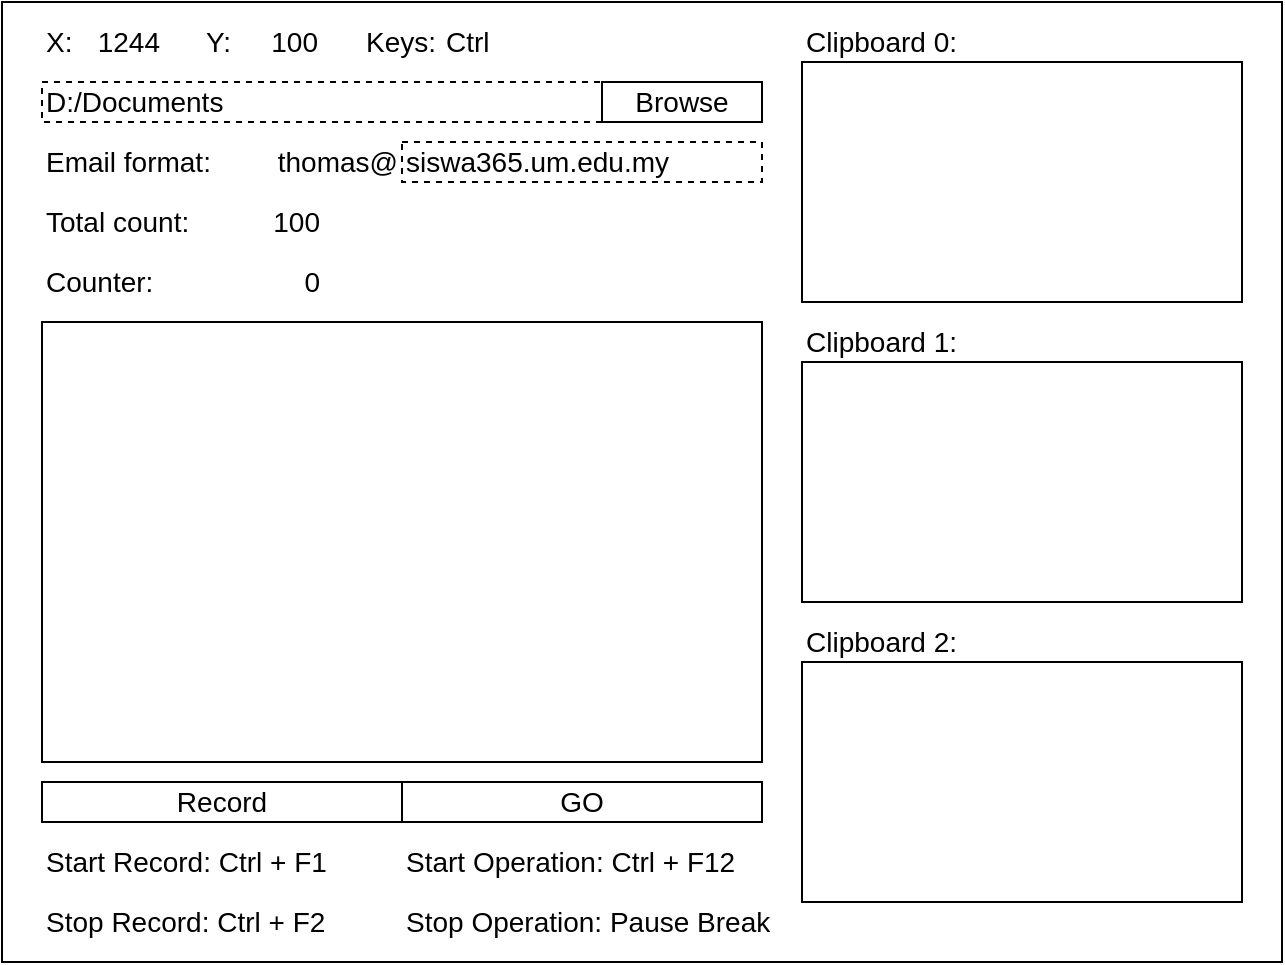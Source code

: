 <mxfile version="13.9.9" type="device"><diagram id="5q8YE5ow1dKqqnMlKBFf" name="Page-1"><mxGraphModel dx="812" dy="441" grid="1" gridSize="10" guides="1" tooltips="1" connect="1" arrows="1" fold="1" page="1" pageScale="1" pageWidth="1600" pageHeight="900" math="0" shadow="0"><root><mxCell id="0"/><mxCell id="1" parent="0"/><mxCell id="KONz0_YcRKRV6tgVOzT6-1" value="" style="rounded=0;whiteSpace=wrap;html=1;fillColor=none;connectable=0;allowArrows=0;" parent="1" vertex="1"><mxGeometry width="640" height="480" as="geometry"/></mxCell><mxCell id="KONz0_YcRKRV6tgVOzT6-2" value="X:" style="text;html=1;strokeColor=none;fillColor=none;align=left;verticalAlign=middle;whiteSpace=wrap;rounded=0;fontSize=14;" parent="1" vertex="1"><mxGeometry x="20" y="10" width="20" height="20" as="geometry"/></mxCell><mxCell id="KONz0_YcRKRV6tgVOzT6-3" value="Y:" style="text;html=1;strokeColor=none;fillColor=none;align=left;verticalAlign=middle;whiteSpace=wrap;rounded=0;fontSize=14;" parent="1" vertex="1"><mxGeometry x="100" y="10" width="20" height="20" as="geometry"/></mxCell><mxCell id="KONz0_YcRKRV6tgVOzT6-4" value="1244" style="text;html=1;strokeColor=none;fillColor=none;align=right;verticalAlign=middle;rounded=0;fontSize=14;" parent="1" vertex="1"><mxGeometry x="40" y="10" width="40" height="20" as="geometry"/></mxCell><mxCell id="KONz0_YcRKRV6tgVOzT6-5" value="100" style="text;html=1;strokeColor=none;fillColor=none;align=right;verticalAlign=middle;whiteSpace=wrap;rounded=0;fontSize=14;" parent="1" vertex="1"><mxGeometry x="120" y="10" width="40" height="20" as="geometry"/></mxCell><mxCell id="KONz0_YcRKRV6tgVOzT6-6" value="Record" style="rounded=0;whiteSpace=wrap;html=1;fillColor=none;fontSize=14;" parent="1" vertex="1"><mxGeometry x="20" y="390" width="180" height="20" as="geometry"/></mxCell><mxCell id="f97dVwqD6YvFXitCKfEQ-1" value="D:/Documents" style="text;html=1;fillColor=none;align=left;verticalAlign=middle;whiteSpace=wrap;rounded=0;fontSize=14;strokeColor=#000000;dashed=1;" parent="1" vertex="1"><mxGeometry x="20" y="40" width="280" height="20" as="geometry"/></mxCell><mxCell id="f97dVwqD6YvFXitCKfEQ-2" value="Browse" style="rounded=0;whiteSpace=wrap;html=1;fillColor=none;fontSize=14;" parent="1" vertex="1"><mxGeometry x="300" y="40" width="80" height="20" as="geometry"/></mxCell><mxCell id="f97dVwqD6YvFXitCKfEQ-3" value="GO" style="rounded=0;whiteSpace=wrap;html=1;fillColor=none;fontSize=14;" parent="1" vertex="1"><mxGeometry x="200" y="390" width="180" height="20" as="geometry"/></mxCell><mxCell id="f97dVwqD6YvFXitCKfEQ-4" value="siswa365.um.edu.my" style="text;html=1;fillColor=none;align=left;verticalAlign=middle;whiteSpace=wrap;rounded=0;fontSize=14;strokeColor=#000000;dashed=1;" parent="1" vertex="1"><mxGeometry x="200" y="70" width="180" height="20" as="geometry"/></mxCell><mxCell id="f97dVwqD6YvFXitCKfEQ-5" value="thomas@" style="text;html=1;strokeColor=none;fillColor=none;align=right;verticalAlign=middle;whiteSpace=wrap;rounded=0;fontSize=14;" parent="1" vertex="1"><mxGeometry x="120" y="70" width="80" height="20" as="geometry"/></mxCell><mxCell id="f97dVwqD6YvFXitCKfEQ-6" value="Email format:" style="text;html=1;strokeColor=none;fillColor=none;align=left;verticalAlign=middle;rounded=0;fontSize=14;" parent="1" vertex="1"><mxGeometry x="20" y="70" width="100" height="20" as="geometry"/></mxCell><mxCell id="f97dVwqD6YvFXitCKfEQ-7" value="" style="rounded=0;whiteSpace=wrap;html=1;strokeColor=#000000;fontSize=14;align=left;" parent="1" vertex="1"><mxGeometry x="20" y="160" width="360" height="220" as="geometry"/></mxCell><mxCell id="f97dVwqD6YvFXitCKfEQ-8" value="Start Record: Ctrl + F1" style="text;html=1;strokeColor=none;fillColor=none;align=left;verticalAlign=middle;rounded=0;fontSize=14;" parent="1" vertex="1"><mxGeometry x="20" y="420" width="180" height="20" as="geometry"/></mxCell><mxCell id="f97dVwqD6YvFXitCKfEQ-9" value="Stop Record: Ctrl + F2" style="text;html=1;strokeColor=none;fillColor=none;align=left;verticalAlign=middle;rounded=0;fontSize=14;" parent="1" vertex="1"><mxGeometry x="20" y="450" width="180" height="20" as="geometry"/></mxCell><mxCell id="f97dVwqD6YvFXitCKfEQ-10" value="Start Operation: Ctrl + F12" style="text;html=1;strokeColor=none;fillColor=none;align=left;verticalAlign=middle;rounded=0;fontSize=14;" parent="1" vertex="1"><mxGeometry x="200" y="420" width="180" height="20" as="geometry"/></mxCell><mxCell id="f97dVwqD6YvFXitCKfEQ-11" value="Stop Operation: Pause Break" style="text;html=1;strokeColor=none;fillColor=none;align=left;verticalAlign=middle;rounded=0;fontSize=14;" parent="1" vertex="1"><mxGeometry x="200" y="450" width="180" height="20" as="geometry"/></mxCell><mxCell id="f97dVwqD6YvFXitCKfEQ-12" value="Total count:" style="text;html=1;strokeColor=none;fillColor=none;align=left;verticalAlign=middle;rounded=0;fontSize=14;" parent="1" vertex="1"><mxGeometry x="20" y="100" width="100" height="20" as="geometry"/></mxCell><mxCell id="f97dVwqD6YvFXitCKfEQ-13" value="Counter:" style="text;html=1;strokeColor=none;fillColor=none;align=left;verticalAlign=middle;rounded=0;fontSize=14;" parent="1" vertex="1"><mxGeometry x="20" y="130" width="100" height="20" as="geometry"/></mxCell><mxCell id="f97dVwqD6YvFXitCKfEQ-14" value="100" style="text;html=1;strokeColor=none;fillColor=none;align=right;verticalAlign=middle;rounded=0;fontSize=14;" parent="1" vertex="1"><mxGeometry x="120" y="100" width="40" height="20" as="geometry"/></mxCell><mxCell id="f97dVwqD6YvFXitCKfEQ-15" value="0" style="text;html=1;strokeColor=none;fillColor=none;align=right;verticalAlign=middle;rounded=0;fontSize=14;" parent="1" vertex="1"><mxGeometry x="120" y="130" width="40" height="20" as="geometry"/></mxCell><mxCell id="f97dVwqD6YvFXitCKfEQ-16" value="" style="rounded=0;whiteSpace=wrap;html=1;strokeColor=#000000;fontSize=14;align=left;" parent="1" vertex="1"><mxGeometry x="400" y="30" width="220" height="120" as="geometry"/></mxCell><mxCell id="f97dVwqD6YvFXitCKfEQ-17" value="" style="rounded=0;whiteSpace=wrap;html=1;strokeColor=#000000;fontSize=14;align=left;" parent="1" vertex="1"><mxGeometry x="400" y="180" width="220" height="120" as="geometry"/></mxCell><mxCell id="f97dVwqD6YvFXitCKfEQ-18" value="" style="rounded=0;whiteSpace=wrap;html=1;strokeColor=#000000;fontSize=14;align=left;" parent="1" vertex="1"><mxGeometry x="400" y="330" width="220" height="120" as="geometry"/></mxCell><mxCell id="f97dVwqD6YvFXitCKfEQ-19" value="Clipboard 0:" style="text;html=1;strokeColor=none;fillColor=none;align=left;verticalAlign=middle;rounded=0;fontSize=14;" parent="1" vertex="1"><mxGeometry x="400" y="10" width="100" height="20" as="geometry"/></mxCell><mxCell id="f97dVwqD6YvFXitCKfEQ-20" value="Clipboard 1:" style="text;html=1;strokeColor=none;fillColor=none;align=left;verticalAlign=middle;rounded=0;fontSize=14;" parent="1" vertex="1"><mxGeometry x="400" y="160" width="100" height="20" as="geometry"/></mxCell><mxCell id="f97dVwqD6YvFXitCKfEQ-21" value="Clipboard 2:" style="text;html=1;strokeColor=none;fillColor=none;align=left;verticalAlign=middle;rounded=0;fontSize=14;" parent="1" vertex="1"><mxGeometry x="400" y="310" width="100" height="20" as="geometry"/></mxCell><mxCell id="FTr6T5MEECUWFWmkqF4b-1" value="Keys:" style="text;html=1;strokeColor=none;fillColor=none;align=left;verticalAlign=middle;whiteSpace=wrap;rounded=0;fontSize=14;" vertex="1" parent="1"><mxGeometry x="180" y="10" width="40" height="20" as="geometry"/></mxCell><mxCell id="FTr6T5MEECUWFWmkqF4b-2" value="Ctrl" style="text;html=1;strokeColor=none;fillColor=none;align=left;verticalAlign=middle;whiteSpace=wrap;rounded=0;fontSize=14;" vertex="1" parent="1"><mxGeometry x="220" y="10" width="160" height="20" as="geometry"/></mxCell></root></mxGraphModel></diagram></mxfile>